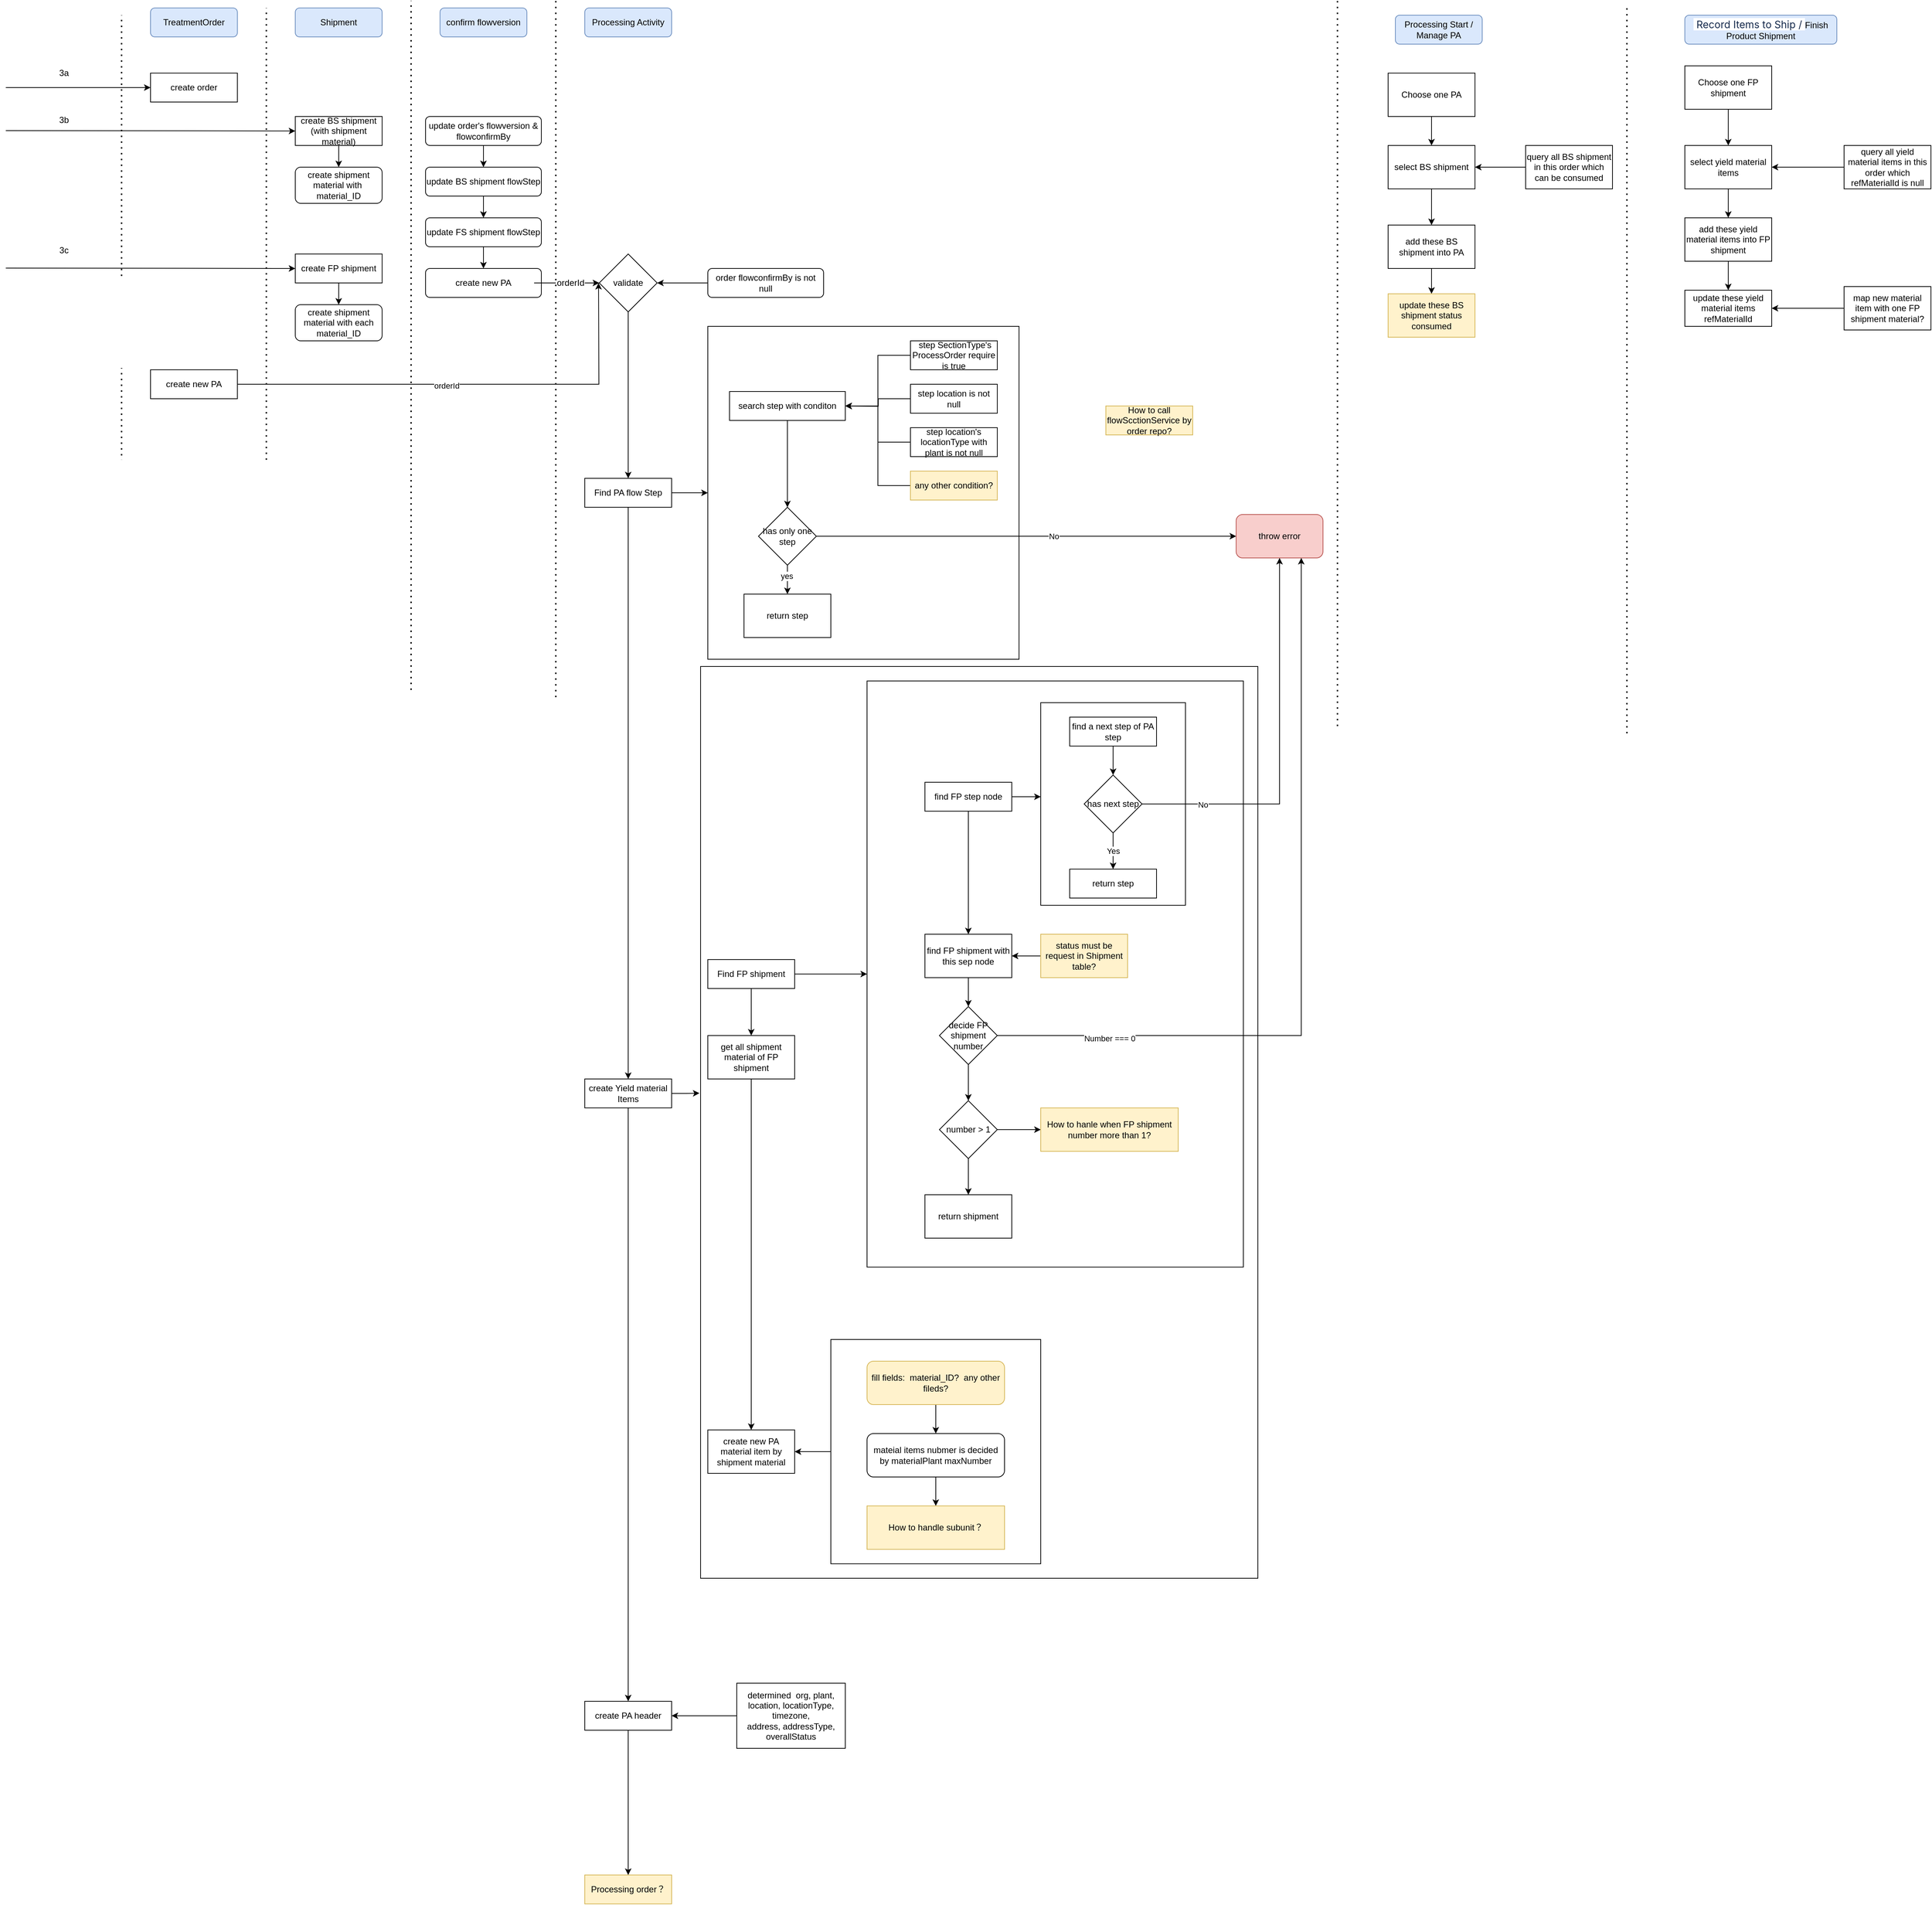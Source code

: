 <mxfile version="20.5.1" type="github" pages="2">
  <diagram id="0C8uGVvhPufoKVmoKiG1" name="PA">
    <mxGraphModel dx="1038" dy="1639" grid="1" gridSize="10" guides="1" tooltips="1" connect="1" arrows="1" fold="1" page="1" pageScale="1" pageWidth="850" pageHeight="1100" math="0" shadow="0">
      <root>
        <mxCell id="0" />
        <mxCell id="1" parent="0" />
        <mxCell id="UIgXjTR5e7-DOR3ebjsX-143" value="" style="rounded=0;whiteSpace=wrap;html=1;" parent="1" vertex="1">
          <mxGeometry x="1000" y="920" width="770" height="1260" as="geometry" />
        </mxCell>
        <mxCell id="UIgXjTR5e7-DOR3ebjsX-140" value="" style="edgeStyle=orthogonalEdgeStyle;rounded=0;orthogonalLoop=1;jettySize=auto;html=1;" parent="1" source="UIgXjTR5e7-DOR3ebjsX-139" target="UIgXjTR5e7-DOR3ebjsX-132" edge="1">
          <mxGeometry relative="1" as="geometry" />
        </mxCell>
        <mxCell id="UIgXjTR5e7-DOR3ebjsX-139" value="" style="rounded=0;whiteSpace=wrap;html=1;" parent="1" vertex="1">
          <mxGeometry x="1180" y="1850" width="290" height="310" as="geometry" />
        </mxCell>
        <mxCell id="UIgXjTR5e7-DOR3ebjsX-128" value="" style="rounded=0;whiteSpace=wrap;html=1;" parent="1" vertex="1">
          <mxGeometry x="1230" y="940" width="520" height="810" as="geometry" />
        </mxCell>
        <mxCell id="UIgXjTR5e7-DOR3ebjsX-99" value="" style="rounded=0;whiteSpace=wrap;html=1;" parent="1" vertex="1">
          <mxGeometry x="1470" y="970" width="200" height="280" as="geometry" />
        </mxCell>
        <mxCell id="UIgXjTR5e7-DOR3ebjsX-87" value="" style="rounded=0;whiteSpace=wrap;html=1;" parent="1" vertex="1">
          <mxGeometry x="1010" y="450" width="430" height="460" as="geometry" />
        </mxCell>
        <mxCell id="UIgXjTR5e7-DOR3ebjsX-5" value="" style="endArrow=none;dashed=1;html=1;dashPattern=1 3;strokeWidth=2;rounded=0;" parent="1" edge="1">
          <mxGeometry width="50" height="50" relative="1" as="geometry">
            <mxPoint x="200" y="972.4" as="sourcePoint" />
            <mxPoint x="200" y="20" as="targetPoint" />
          </mxGeometry>
        </mxCell>
        <mxCell id="UIgXjTR5e7-DOR3ebjsX-6" value="create order" style="rounded=0;whiteSpace=wrap;html=1;" parent="1" vertex="1">
          <mxGeometry x="240" y="100" width="120" height="40" as="geometry" />
        </mxCell>
        <mxCell id="UIgXjTR5e7-DOR3ebjsX-8" value="Shipment" style="rounded=1;whiteSpace=wrap;html=1;fillColor=#dae8fc;strokeColor=#6c8ebf;" parent="1" vertex="1">
          <mxGeometry x="440" y="10" width="120" height="40" as="geometry" />
        </mxCell>
        <mxCell id="UIgXjTR5e7-DOR3ebjsX-9" value="" style="endArrow=classic;html=1;rounded=0;entryX=0;entryY=0.5;entryDx=0;entryDy=0;" parent="1" target="UIgXjTR5e7-DOR3ebjsX-6" edge="1">
          <mxGeometry width="50" height="50" relative="1" as="geometry">
            <mxPoint x="40" y="120" as="sourcePoint" />
            <mxPoint x="120" y="160" as="targetPoint" />
          </mxGeometry>
        </mxCell>
        <mxCell id="UIgXjTR5e7-DOR3ebjsX-10" value="TreatmentOrder" style="rounded=1;whiteSpace=wrap;html=1;fillColor=#dae8fc;strokeColor=#6c8ebf;" parent="1" vertex="1">
          <mxGeometry x="240" y="10" width="120" height="40" as="geometry" />
        </mxCell>
        <mxCell id="UIgXjTR5e7-DOR3ebjsX-11" value="3a" style="text;html=1;resizable=0;autosize=1;align=center;verticalAlign=middle;points=[];fillColor=none;strokeColor=none;rounded=0;" parent="1" vertex="1">
          <mxGeometry x="100" y="85" width="40" height="30" as="geometry" />
        </mxCell>
        <mxCell id="UIgXjTR5e7-DOR3ebjsX-32" value="" style="edgeStyle=orthogonalEdgeStyle;rounded=0;orthogonalLoop=1;jettySize=auto;html=1;" parent="1" source="UIgXjTR5e7-DOR3ebjsX-12" target="UIgXjTR5e7-DOR3ebjsX-31" edge="1">
          <mxGeometry relative="1" as="geometry" />
        </mxCell>
        <mxCell id="UIgXjTR5e7-DOR3ebjsX-12" value="create BS shipment&lt;br&gt;(with shipment material)" style="rounded=0;whiteSpace=wrap;html=1;" parent="1" vertex="1">
          <mxGeometry x="440" y="160" width="120" height="40" as="geometry" />
        </mxCell>
        <mxCell id="UIgXjTR5e7-DOR3ebjsX-13" value="" style="endArrow=classic;html=1;rounded=0;entryX=0;entryY=0.5;entryDx=0;entryDy=0;" parent="1" target="UIgXjTR5e7-DOR3ebjsX-12" edge="1">
          <mxGeometry width="50" height="50" relative="1" as="geometry">
            <mxPoint x="40" y="179.5" as="sourcePoint" />
            <mxPoint x="240" y="179.5" as="targetPoint" />
          </mxGeometry>
        </mxCell>
        <mxCell id="UIgXjTR5e7-DOR3ebjsX-14" value="3b" style="text;html=1;resizable=0;autosize=1;align=center;verticalAlign=middle;points=[];fillColor=none;strokeColor=none;rounded=0;" parent="1" vertex="1">
          <mxGeometry x="100" y="150" width="40" height="30" as="geometry" />
        </mxCell>
        <mxCell id="UIgXjTR5e7-DOR3ebjsX-23" value="" style="edgeStyle=orthogonalEdgeStyle;rounded=0;orthogonalLoop=1;jettySize=auto;html=1;" parent="1" source="UIgXjTR5e7-DOR3ebjsX-15" target="UIgXjTR5e7-DOR3ebjsX-20" edge="1">
          <mxGeometry relative="1" as="geometry" />
        </mxCell>
        <mxCell id="UIgXjTR5e7-DOR3ebjsX-15" value="create FP shipment" style="rounded=0;whiteSpace=wrap;html=1;" parent="1" vertex="1">
          <mxGeometry x="440" y="350" width="120" height="40" as="geometry" />
        </mxCell>
        <mxCell id="UIgXjTR5e7-DOR3ebjsX-16" value="" style="endArrow=classic;html=1;rounded=0;entryX=0;entryY=0.5;entryDx=0;entryDy=0;" parent="1" edge="1">
          <mxGeometry width="50" height="50" relative="1" as="geometry">
            <mxPoint x="40" y="369.5" as="sourcePoint" />
            <mxPoint x="440" y="370" as="targetPoint" />
          </mxGeometry>
        </mxCell>
        <mxCell id="UIgXjTR5e7-DOR3ebjsX-17" value="3c" style="text;html=1;resizable=0;autosize=1;align=center;verticalAlign=middle;points=[];fillColor=none;strokeColor=none;rounded=0;" parent="1" vertex="1">
          <mxGeometry x="100" y="330" width="40" height="30" as="geometry" />
        </mxCell>
        <mxCell id="UIgXjTR5e7-DOR3ebjsX-20" value="create shipment material with each material_ID" style="rounded=1;whiteSpace=wrap;html=1;" parent="1" vertex="1">
          <mxGeometry x="440" y="420" width="120" height="50" as="geometry" />
        </mxCell>
        <mxCell id="UIgXjTR5e7-DOR3ebjsX-22" value="" style="endArrow=none;dashed=1;html=1;dashPattern=1 3;strokeWidth=2;rounded=0;" parent="1" edge="1">
          <mxGeometry width="50" height="50" relative="1" as="geometry">
            <mxPoint x="400" y="962.4" as="sourcePoint" />
            <mxPoint x="400" y="10" as="targetPoint" />
          </mxGeometry>
        </mxCell>
        <mxCell id="UIgXjTR5e7-DOR3ebjsX-24" value="" style="endArrow=none;dashed=1;html=1;dashPattern=1 3;strokeWidth=2;rounded=0;" parent="1" edge="1">
          <mxGeometry width="50" height="50" relative="1" as="geometry">
            <mxPoint x="600" y="952.4" as="sourcePoint" />
            <mxPoint x="600" as="targetPoint" />
          </mxGeometry>
        </mxCell>
        <mxCell id="UIgXjTR5e7-DOR3ebjsX-25" value="confirm flowversion" style="rounded=1;whiteSpace=wrap;html=1;fillColor=#dae8fc;strokeColor=#6c8ebf;" parent="1" vertex="1">
          <mxGeometry x="640" y="10" width="120" height="40" as="geometry" />
        </mxCell>
        <mxCell id="UIgXjTR5e7-DOR3ebjsX-26" value="" style="endArrow=none;dashed=1;html=1;dashPattern=1 3;strokeWidth=2;rounded=0;" parent="1" edge="1">
          <mxGeometry width="50" height="50" relative="1" as="geometry">
            <mxPoint x="800" y="962.4" as="sourcePoint" />
            <mxPoint x="800" as="targetPoint" />
          </mxGeometry>
        </mxCell>
        <mxCell id="UIgXjTR5e7-DOR3ebjsX-30" value="" style="edgeStyle=orthogonalEdgeStyle;rounded=0;orthogonalLoop=1;jettySize=auto;html=1;entryX=0.5;entryY=0;entryDx=0;entryDy=0;" parent="1" source="UIgXjTR5e7-DOR3ebjsX-27" target="UIgXjTR5e7-DOR3ebjsX-28" edge="1">
          <mxGeometry relative="1" as="geometry" />
        </mxCell>
        <mxCell id="UIgXjTR5e7-DOR3ebjsX-27" value="update&amp;nbsp;order&#39;s flowversion &amp;amp; flowconfirmBy" style="rounded=1;whiteSpace=wrap;html=1;" parent="1" vertex="1">
          <mxGeometry x="620" y="160" width="160" height="40" as="geometry" />
        </mxCell>
        <mxCell id="UIgXjTR5e7-DOR3ebjsX-33" value="" style="edgeStyle=orthogonalEdgeStyle;rounded=0;orthogonalLoop=1;jettySize=auto;html=1;" parent="1" source="UIgXjTR5e7-DOR3ebjsX-28" target="UIgXjTR5e7-DOR3ebjsX-29" edge="1">
          <mxGeometry relative="1" as="geometry" />
        </mxCell>
        <mxCell id="UIgXjTR5e7-DOR3ebjsX-28" value="update BS shipment flowStep" style="rounded=1;whiteSpace=wrap;html=1;" parent="1" vertex="1">
          <mxGeometry x="620" y="230" width="160" height="40" as="geometry" />
        </mxCell>
        <mxCell id="UIgXjTR5e7-DOR3ebjsX-36" value="" style="edgeStyle=orthogonalEdgeStyle;rounded=0;orthogonalLoop=1;jettySize=auto;html=1;" parent="1" source="UIgXjTR5e7-DOR3ebjsX-29" target="UIgXjTR5e7-DOR3ebjsX-34" edge="1">
          <mxGeometry relative="1" as="geometry" />
        </mxCell>
        <mxCell id="UIgXjTR5e7-DOR3ebjsX-29" value="update FS shipment flowStep" style="rounded=1;whiteSpace=wrap;html=1;" parent="1" vertex="1">
          <mxGeometry x="620" y="300" width="160" height="40" as="geometry" />
        </mxCell>
        <mxCell id="UIgXjTR5e7-DOR3ebjsX-31" value="create shipment material with&amp;nbsp; material_ID" style="rounded=1;whiteSpace=wrap;html=1;" parent="1" vertex="1">
          <mxGeometry x="440" y="230" width="120" height="50" as="geometry" />
        </mxCell>
        <mxCell id="UIgXjTR5e7-DOR3ebjsX-39" value="" style="edgeStyle=orthogonalEdgeStyle;rounded=0;orthogonalLoop=1;jettySize=auto;html=1;entryX=0;entryY=0.5;entryDx=0;entryDy=0;startArrow=none;" parent="1" source="lpwQGhoiRgWdHYXfVPfy-1" target="UIgXjTR5e7-DOR3ebjsX-40" edge="1">
          <mxGeometry relative="1" as="geometry">
            <mxPoint x="840" y="390" as="targetPoint" />
          </mxGeometry>
        </mxCell>
        <mxCell id="UIgXjTR5e7-DOR3ebjsX-34" value="create new PA" style="rounded=1;whiteSpace=wrap;html=1;" parent="1" vertex="1">
          <mxGeometry x="620" y="370" width="160" height="40" as="geometry" />
        </mxCell>
        <mxCell id="UIgXjTR5e7-DOR3ebjsX-35" value="Processing Activity" style="rounded=1;whiteSpace=wrap;html=1;fillColor=#dae8fc;strokeColor=#6c8ebf;" parent="1" vertex="1">
          <mxGeometry x="840" y="10" width="120" height="40" as="geometry" />
        </mxCell>
        <mxCell id="lpwQGhoiRgWdHYXfVPfy-3" style="edgeStyle=orthogonalEdgeStyle;rounded=0;orthogonalLoop=1;jettySize=auto;html=1;" parent="1" source="UIgXjTR5e7-DOR3ebjsX-38" edge="1">
          <mxGeometry relative="1" as="geometry">
            <mxPoint x="859" y="390" as="targetPoint" />
          </mxGeometry>
        </mxCell>
        <mxCell id="lpwQGhoiRgWdHYXfVPfy-4" value="orderId" style="edgeLabel;html=1;align=center;verticalAlign=middle;resizable=0;points=[];" parent="lpwQGhoiRgWdHYXfVPfy-3" vertex="1" connectable="0">
          <mxGeometry x="-0.097" y="-2" relative="1" as="geometry">
            <mxPoint as="offset" />
          </mxGeometry>
        </mxCell>
        <mxCell id="UIgXjTR5e7-DOR3ebjsX-38" value="create new PA" style="rounded=0;whiteSpace=wrap;html=1;" parent="1" vertex="1">
          <mxGeometry x="240" y="510" width="120" height="40" as="geometry" />
        </mxCell>
        <mxCell id="UIgXjTR5e7-DOR3ebjsX-147" style="edgeStyle=orthogonalEdgeStyle;rounded=0;orthogonalLoop=1;jettySize=auto;html=1;" parent="1" source="UIgXjTR5e7-DOR3ebjsX-40" target="UIgXjTR5e7-DOR3ebjsX-42" edge="1">
          <mxGeometry relative="1" as="geometry" />
        </mxCell>
        <mxCell id="UIgXjTR5e7-DOR3ebjsX-40" value="validate" style="rhombus;whiteSpace=wrap;html=1;" parent="1" vertex="1">
          <mxGeometry x="860" y="350" width="80" height="80" as="geometry" />
        </mxCell>
        <mxCell id="UIgXjTR5e7-DOR3ebjsX-148" value="" style="edgeStyle=orthogonalEdgeStyle;rounded=0;orthogonalLoop=1;jettySize=auto;html=1;" parent="1" source="UIgXjTR5e7-DOR3ebjsX-41" target="UIgXjTR5e7-DOR3ebjsX-40" edge="1">
          <mxGeometry relative="1" as="geometry" />
        </mxCell>
        <mxCell id="UIgXjTR5e7-DOR3ebjsX-41" value="order flowconfirmBy is not null" style="rounded=1;whiteSpace=wrap;html=1;" parent="1" vertex="1">
          <mxGeometry x="1010" y="370" width="160" height="40" as="geometry" />
        </mxCell>
        <mxCell id="UIgXjTR5e7-DOR3ebjsX-88" value="" style="edgeStyle=orthogonalEdgeStyle;rounded=0;orthogonalLoop=1;jettySize=auto;html=1;" parent="1" source="UIgXjTR5e7-DOR3ebjsX-42" target="UIgXjTR5e7-DOR3ebjsX-87" edge="1">
          <mxGeometry relative="1" as="geometry" />
        </mxCell>
        <mxCell id="UIgXjTR5e7-DOR3ebjsX-149" style="edgeStyle=orthogonalEdgeStyle;rounded=0;orthogonalLoop=1;jettySize=auto;html=1;entryX=0.5;entryY=0;entryDx=0;entryDy=0;" parent="1" source="UIgXjTR5e7-DOR3ebjsX-42" target="UIgXjTR5e7-DOR3ebjsX-91" edge="1">
          <mxGeometry relative="1" as="geometry" />
        </mxCell>
        <mxCell id="UIgXjTR5e7-DOR3ebjsX-42" value="Find PA flow Step" style="rounded=0;whiteSpace=wrap;html=1;" parent="1" vertex="1">
          <mxGeometry x="840" y="660" width="120" height="40" as="geometry" />
        </mxCell>
        <mxCell id="UIgXjTR5e7-DOR3ebjsX-81" style="edgeStyle=orthogonalEdgeStyle;rounded=0;orthogonalLoop=1;jettySize=auto;html=1;entryX=0.5;entryY=0;entryDx=0;entryDy=0;" parent="1" source="UIgXjTR5e7-DOR3ebjsX-43" target="UIgXjTR5e7-DOR3ebjsX-57" edge="1">
          <mxGeometry relative="1" as="geometry" />
        </mxCell>
        <mxCell id="UIgXjTR5e7-DOR3ebjsX-43" value="search step with conditon" style="rounded=0;whiteSpace=wrap;html=1;" parent="1" vertex="1">
          <mxGeometry x="1040" y="540" width="160" height="40" as="geometry" />
        </mxCell>
        <mxCell id="UIgXjTR5e7-DOR3ebjsX-46" value="throw error" style="rounded=1;whiteSpace=wrap;html=1;fillColor=#f8cecc;strokeColor=#b85450;" parent="1" vertex="1">
          <mxGeometry x="1740" y="710" width="120" height="60" as="geometry" />
        </mxCell>
        <mxCell id="UIgXjTR5e7-DOR3ebjsX-58" style="edgeStyle=orthogonalEdgeStyle;rounded=0;orthogonalLoop=1;jettySize=auto;html=1;entryX=0;entryY=0.5;entryDx=0;entryDy=0;" parent="1" source="UIgXjTR5e7-DOR3ebjsX-57" target="UIgXjTR5e7-DOR3ebjsX-46" edge="1">
          <mxGeometry relative="1" as="geometry">
            <Array as="points">
              <mxPoint x="1230" y="740" />
              <mxPoint x="1230" y="740" />
            </Array>
          </mxGeometry>
        </mxCell>
        <mxCell id="UIgXjTR5e7-DOR3ebjsX-80" value="No" style="edgeLabel;html=1;align=center;verticalAlign=middle;resizable=0;points=[];" parent="UIgXjTR5e7-DOR3ebjsX-58" vertex="1" connectable="0">
          <mxGeometry x="0.131" relative="1" as="geometry">
            <mxPoint as="offset" />
          </mxGeometry>
        </mxCell>
        <mxCell id="UIgXjTR5e7-DOR3ebjsX-83" style="edgeStyle=orthogonalEdgeStyle;rounded=0;orthogonalLoop=1;jettySize=auto;html=1;" parent="1" source="UIgXjTR5e7-DOR3ebjsX-57" edge="1">
          <mxGeometry relative="1" as="geometry">
            <mxPoint x="1120" y="820" as="targetPoint" />
          </mxGeometry>
        </mxCell>
        <mxCell id="UIgXjTR5e7-DOR3ebjsX-110" value="yes" style="edgeLabel;html=1;align=center;verticalAlign=middle;resizable=0;points=[];" parent="UIgXjTR5e7-DOR3ebjsX-83" vertex="1" connectable="0">
          <mxGeometry x="-0.25" y="-1" relative="1" as="geometry">
            <mxPoint as="offset" />
          </mxGeometry>
        </mxCell>
        <mxCell id="UIgXjTR5e7-DOR3ebjsX-57" value="has only one step" style="rhombus;whiteSpace=wrap;html=1;" parent="1" vertex="1">
          <mxGeometry x="1080" y="700" width="80" height="80" as="geometry" />
        </mxCell>
        <mxCell id="UIgXjTR5e7-DOR3ebjsX-75" style="edgeStyle=orthogonalEdgeStyle;rounded=0;orthogonalLoop=1;jettySize=auto;html=1;entryX=1;entryY=0.5;entryDx=0;entryDy=0;" parent="1" source="UIgXjTR5e7-DOR3ebjsX-65" target="UIgXjTR5e7-DOR3ebjsX-43" edge="1">
          <mxGeometry relative="1" as="geometry" />
        </mxCell>
        <mxCell id="UIgXjTR5e7-DOR3ebjsX-65" value="&amp;nbsp;step SectionType&#39;s ProcessOrder require is true" style="rounded=0;whiteSpace=wrap;html=1;" parent="1" vertex="1">
          <mxGeometry x="1290" y="470" width="120" height="40" as="geometry" />
        </mxCell>
        <mxCell id="UIgXjTR5e7-DOR3ebjsX-77" style="edgeStyle=orthogonalEdgeStyle;rounded=0;orthogonalLoop=1;jettySize=auto;html=1;" parent="1" source="UIgXjTR5e7-DOR3ebjsX-66" edge="1">
          <mxGeometry relative="1" as="geometry">
            <mxPoint x="1200" y="560" as="targetPoint" />
          </mxGeometry>
        </mxCell>
        <mxCell id="UIgXjTR5e7-DOR3ebjsX-66" value="step location is not null" style="rounded=0;whiteSpace=wrap;html=1;" parent="1" vertex="1">
          <mxGeometry x="1290" y="530" width="120" height="40" as="geometry" />
        </mxCell>
        <mxCell id="UIgXjTR5e7-DOR3ebjsX-79" style="edgeStyle=orthogonalEdgeStyle;rounded=0;orthogonalLoop=1;jettySize=auto;html=1;entryX=1;entryY=0.5;entryDx=0;entryDy=0;" parent="1" source="UIgXjTR5e7-DOR3ebjsX-67" target="UIgXjTR5e7-DOR3ebjsX-43" edge="1">
          <mxGeometry relative="1" as="geometry">
            <mxPoint x="1240" y="620" as="targetPoint" />
          </mxGeometry>
        </mxCell>
        <mxCell id="UIgXjTR5e7-DOR3ebjsX-67" value="step location&#39;s locationType with plant is not null" style="rounded=0;whiteSpace=wrap;html=1;" parent="1" vertex="1">
          <mxGeometry x="1290" y="590" width="120" height="40" as="geometry" />
        </mxCell>
        <mxCell id="UIgXjTR5e7-DOR3ebjsX-86" style="edgeStyle=orthogonalEdgeStyle;rounded=0;orthogonalLoop=1;jettySize=auto;html=1;entryX=1;entryY=0.5;entryDx=0;entryDy=0;" parent="1" source="UIgXjTR5e7-DOR3ebjsX-68" target="UIgXjTR5e7-DOR3ebjsX-43" edge="1">
          <mxGeometry relative="1" as="geometry" />
        </mxCell>
        <mxCell id="UIgXjTR5e7-DOR3ebjsX-68" value="any other condition?" style="rounded=0;whiteSpace=wrap;html=1;fillColor=#fff2cc;strokeColor=#d6b656;" parent="1" vertex="1">
          <mxGeometry x="1290" y="650" width="120" height="40" as="geometry" />
        </mxCell>
        <mxCell id="UIgXjTR5e7-DOR3ebjsX-129" value="" style="edgeStyle=orthogonalEdgeStyle;rounded=0;orthogonalLoop=1;jettySize=auto;html=1;" parent="1" source="UIgXjTR5e7-DOR3ebjsX-89" target="UIgXjTR5e7-DOR3ebjsX-128" edge="1">
          <mxGeometry relative="1" as="geometry" />
        </mxCell>
        <mxCell id="UIgXjTR5e7-DOR3ebjsX-141" value="" style="edgeStyle=orthogonalEdgeStyle;rounded=0;orthogonalLoop=1;jettySize=auto;html=1;" parent="1" source="UIgXjTR5e7-DOR3ebjsX-89" target="UIgXjTR5e7-DOR3ebjsX-130" edge="1">
          <mxGeometry relative="1" as="geometry" />
        </mxCell>
        <mxCell id="UIgXjTR5e7-DOR3ebjsX-89" value="Find FP shipment" style="rounded=0;whiteSpace=wrap;html=1;" parent="1" vertex="1">
          <mxGeometry x="1010" y="1325" width="120" height="40" as="geometry" />
        </mxCell>
        <mxCell id="UIgXjTR5e7-DOR3ebjsX-144" value="" style="edgeStyle=orthogonalEdgeStyle;rounded=0;orthogonalLoop=1;jettySize=auto;html=1;entryX=-0.002;entryY=0.468;entryDx=0;entryDy=0;entryPerimeter=0;" parent="1" source="UIgXjTR5e7-DOR3ebjsX-91" target="UIgXjTR5e7-DOR3ebjsX-143" edge="1">
          <mxGeometry relative="1" as="geometry" />
        </mxCell>
        <mxCell id="UIgXjTR5e7-DOR3ebjsX-146" style="edgeStyle=orthogonalEdgeStyle;rounded=0;orthogonalLoop=1;jettySize=auto;html=1;entryX=0.5;entryY=0;entryDx=0;entryDy=0;" parent="1" source="UIgXjTR5e7-DOR3ebjsX-91" target="UIgXjTR5e7-DOR3ebjsX-150" edge="1">
          <mxGeometry relative="1" as="geometry" />
        </mxCell>
        <mxCell id="UIgXjTR5e7-DOR3ebjsX-91" value="create Yield material Items" style="rounded=0;whiteSpace=wrap;html=1;" parent="1" vertex="1">
          <mxGeometry x="840" y="1490" width="120" height="40" as="geometry" />
        </mxCell>
        <mxCell id="UIgXjTR5e7-DOR3ebjsX-104" value="" style="edgeStyle=orthogonalEdgeStyle;rounded=0;orthogonalLoop=1;jettySize=auto;html=1;" parent="1" source="UIgXjTR5e7-DOR3ebjsX-92" edge="1">
          <mxGeometry relative="1" as="geometry">
            <mxPoint x="1470" y="1100" as="targetPoint" />
          </mxGeometry>
        </mxCell>
        <mxCell id="UIgXjTR5e7-DOR3ebjsX-107" style="edgeStyle=orthogonalEdgeStyle;rounded=0;orthogonalLoop=1;jettySize=auto;html=1;entryX=0.5;entryY=0;entryDx=0;entryDy=0;" parent="1" source="UIgXjTR5e7-DOR3ebjsX-92" target="UIgXjTR5e7-DOR3ebjsX-106" edge="1">
          <mxGeometry relative="1" as="geometry" />
        </mxCell>
        <mxCell id="UIgXjTR5e7-DOR3ebjsX-92" value="find FP step node" style="rounded=0;whiteSpace=wrap;html=1;" parent="1" vertex="1">
          <mxGeometry x="1310" y="1080" width="120" height="40" as="geometry" />
        </mxCell>
        <mxCell id="UIgXjTR5e7-DOR3ebjsX-108" value="" style="edgeStyle=orthogonalEdgeStyle;rounded=0;orthogonalLoop=1;jettySize=auto;html=1;" parent="1" source="UIgXjTR5e7-DOR3ebjsX-93" target="UIgXjTR5e7-DOR3ebjsX-94" edge="1">
          <mxGeometry relative="1" as="geometry" />
        </mxCell>
        <mxCell id="UIgXjTR5e7-DOR3ebjsX-93" value="find a next step of PA step" style="rounded=0;whiteSpace=wrap;html=1;" parent="1" vertex="1">
          <mxGeometry x="1510" y="990" width="120" height="40" as="geometry" />
        </mxCell>
        <mxCell id="UIgXjTR5e7-DOR3ebjsX-96" style="edgeStyle=orthogonalEdgeStyle;rounded=0;orthogonalLoop=1;jettySize=auto;html=1;entryX=0.5;entryY=1;entryDx=0;entryDy=0;" parent="1" source="UIgXjTR5e7-DOR3ebjsX-94" target="UIgXjTR5e7-DOR3ebjsX-46" edge="1">
          <mxGeometry relative="1" as="geometry">
            <mxPoint x="1730" y="950" as="targetPoint" />
          </mxGeometry>
        </mxCell>
        <mxCell id="UIgXjTR5e7-DOR3ebjsX-97" value="No" style="edgeLabel;html=1;align=center;verticalAlign=middle;resizable=0;points=[];" parent="UIgXjTR5e7-DOR3ebjsX-96" vertex="1" connectable="0">
          <mxGeometry x="-0.683" y="-1" relative="1" as="geometry">
            <mxPoint as="offset" />
          </mxGeometry>
        </mxCell>
        <mxCell id="UIgXjTR5e7-DOR3ebjsX-109" value="Yes" style="edgeStyle=orthogonalEdgeStyle;rounded=0;orthogonalLoop=1;jettySize=auto;html=1;" parent="1" source="UIgXjTR5e7-DOR3ebjsX-94" target="UIgXjTR5e7-DOR3ebjsX-98" edge="1">
          <mxGeometry relative="1" as="geometry" />
        </mxCell>
        <mxCell id="UIgXjTR5e7-DOR3ebjsX-94" value="has next step" style="rhombus;whiteSpace=wrap;html=1;" parent="1" vertex="1">
          <mxGeometry x="1530" y="1070" width="80" height="80" as="geometry" />
        </mxCell>
        <mxCell id="UIgXjTR5e7-DOR3ebjsX-98" value="return step" style="rounded=0;whiteSpace=wrap;html=1;" parent="1" vertex="1">
          <mxGeometry x="1510" y="1200" width="120" height="40" as="geometry" />
        </mxCell>
        <mxCell id="UIgXjTR5e7-DOR3ebjsX-126" value="" style="edgeStyle=orthogonalEdgeStyle;rounded=0;orthogonalLoop=1;jettySize=auto;html=1;" parent="1" source="UIgXjTR5e7-DOR3ebjsX-106" target="UIgXjTR5e7-DOR3ebjsX-113" edge="1">
          <mxGeometry relative="1" as="geometry" />
        </mxCell>
        <mxCell id="UIgXjTR5e7-DOR3ebjsX-106" value="find FP shipment with this sep node" style="rounded=0;whiteSpace=wrap;html=1;" parent="1" vertex="1">
          <mxGeometry x="1310" y="1290" width="120" height="60" as="geometry" />
        </mxCell>
        <mxCell id="UIgXjTR5e7-DOR3ebjsX-111" value="return step" style="rounded=0;whiteSpace=wrap;html=1;" parent="1" vertex="1">
          <mxGeometry x="1060" y="820" width="120" height="60" as="geometry" />
        </mxCell>
        <mxCell id="UIgXjTR5e7-DOR3ebjsX-115" style="edgeStyle=orthogonalEdgeStyle;rounded=0;orthogonalLoop=1;jettySize=auto;html=1;entryX=0.75;entryY=1;entryDx=0;entryDy=0;" parent="1" source="UIgXjTR5e7-DOR3ebjsX-113" target="UIgXjTR5e7-DOR3ebjsX-46" edge="1">
          <mxGeometry relative="1" as="geometry">
            <mxPoint x="1840" y="1150" as="targetPoint" />
          </mxGeometry>
        </mxCell>
        <mxCell id="UIgXjTR5e7-DOR3ebjsX-116" value="Number === 0" style="edgeLabel;html=1;align=center;verticalAlign=middle;resizable=0;points=[];" parent="UIgXjTR5e7-DOR3ebjsX-115" vertex="1" connectable="0">
          <mxGeometry x="-0.714" y="-4" relative="1" as="geometry">
            <mxPoint as="offset" />
          </mxGeometry>
        </mxCell>
        <mxCell id="UIgXjTR5e7-DOR3ebjsX-123" value="" style="edgeStyle=orthogonalEdgeStyle;rounded=0;orthogonalLoop=1;jettySize=auto;html=1;" parent="1" source="UIgXjTR5e7-DOR3ebjsX-113" target="UIgXjTR5e7-DOR3ebjsX-120" edge="1">
          <mxGeometry relative="1" as="geometry" />
        </mxCell>
        <mxCell id="UIgXjTR5e7-DOR3ebjsX-113" value="decide FP shipment number" style="rhombus;whiteSpace=wrap;html=1;" parent="1" vertex="1">
          <mxGeometry x="1330" y="1390" width="80" height="80" as="geometry" />
        </mxCell>
        <mxCell id="UIgXjTR5e7-DOR3ebjsX-122" value="" style="edgeStyle=orthogonalEdgeStyle;rounded=0;orthogonalLoop=1;jettySize=auto;html=1;" parent="1" source="UIgXjTR5e7-DOR3ebjsX-120" target="UIgXjTR5e7-DOR3ebjsX-121" edge="1">
          <mxGeometry relative="1" as="geometry" />
        </mxCell>
        <mxCell id="UIgXjTR5e7-DOR3ebjsX-127" value="" style="edgeStyle=orthogonalEdgeStyle;rounded=0;orthogonalLoop=1;jettySize=auto;html=1;" parent="1" source="UIgXjTR5e7-DOR3ebjsX-120" target="UIgXjTR5e7-DOR3ebjsX-125" edge="1">
          <mxGeometry relative="1" as="geometry" />
        </mxCell>
        <mxCell id="UIgXjTR5e7-DOR3ebjsX-120" value="number &amp;gt; 1" style="rhombus;whiteSpace=wrap;html=1;" parent="1" vertex="1">
          <mxGeometry x="1330" y="1520" width="80" height="80" as="geometry" />
        </mxCell>
        <mxCell id="UIgXjTR5e7-DOR3ebjsX-121" value="How to hanle when FP shipment number more than 1?" style="rounded=0;whiteSpace=wrap;html=1;fillColor=#fff2cc;strokeColor=#d6b656;" parent="1" vertex="1">
          <mxGeometry x="1470" y="1530" width="190" height="60" as="geometry" />
        </mxCell>
        <mxCell id="UIgXjTR5e7-DOR3ebjsX-125" value="return shipment" style="rounded=0;whiteSpace=wrap;html=1;" parent="1" vertex="1">
          <mxGeometry x="1310" y="1650" width="120" height="60" as="geometry" />
        </mxCell>
        <mxCell id="UIgXjTR5e7-DOR3ebjsX-142" style="edgeStyle=orthogonalEdgeStyle;rounded=0;orthogonalLoop=1;jettySize=auto;html=1;entryX=0.5;entryY=0;entryDx=0;entryDy=0;" parent="1" source="UIgXjTR5e7-DOR3ebjsX-130" target="UIgXjTR5e7-DOR3ebjsX-132" edge="1">
          <mxGeometry relative="1" as="geometry" />
        </mxCell>
        <mxCell id="UIgXjTR5e7-DOR3ebjsX-130" value="get all shipment material of FP shipment" style="rounded=0;whiteSpace=wrap;html=1;" parent="1" vertex="1">
          <mxGeometry x="1010" y="1430" width="120" height="60" as="geometry" />
        </mxCell>
        <mxCell id="UIgXjTR5e7-DOR3ebjsX-132" value="create new PA material item by shipment material" style="rounded=0;whiteSpace=wrap;html=1;" parent="1" vertex="1">
          <mxGeometry x="1010" y="1975" width="120" height="60" as="geometry" />
        </mxCell>
        <mxCell id="UIgXjTR5e7-DOR3ebjsX-136" value="" style="edgeStyle=orthogonalEdgeStyle;rounded=0;orthogonalLoop=1;jettySize=auto;html=1;" parent="1" source="UIgXjTR5e7-DOR3ebjsX-133" target="UIgXjTR5e7-DOR3ebjsX-135" edge="1">
          <mxGeometry relative="1" as="geometry" />
        </mxCell>
        <mxCell id="UIgXjTR5e7-DOR3ebjsX-133" value="fill fields:&amp;nbsp; material_ID?&amp;nbsp; any other fileds?" style="rounded=1;whiteSpace=wrap;html=1;fillColor=#fff2cc;strokeColor=#d6b656;" parent="1" vertex="1">
          <mxGeometry x="1230" y="1880" width="190" height="60" as="geometry" />
        </mxCell>
        <mxCell id="UIgXjTR5e7-DOR3ebjsX-138" value="" style="edgeStyle=orthogonalEdgeStyle;rounded=0;orthogonalLoop=1;jettySize=auto;html=1;" parent="1" source="UIgXjTR5e7-DOR3ebjsX-135" target="UIgXjTR5e7-DOR3ebjsX-137" edge="1">
          <mxGeometry relative="1" as="geometry" />
        </mxCell>
        <mxCell id="UIgXjTR5e7-DOR3ebjsX-135" value="mateial items nubmer is decided by materialPlant maxNumber" style="rounded=1;whiteSpace=wrap;html=1;" parent="1" vertex="1">
          <mxGeometry x="1230" y="1980" width="190" height="60" as="geometry" />
        </mxCell>
        <mxCell id="UIgXjTR5e7-DOR3ebjsX-137" value="How to handle subunit？" style="rounded=0;whiteSpace=wrap;html=1;fillColor=#fff2cc;strokeColor=#d6b656;" parent="1" vertex="1">
          <mxGeometry x="1230" y="2080" width="190" height="60" as="geometry" />
        </mxCell>
        <mxCell id="UIgXjTR5e7-DOR3ebjsX-145" value="Processing order？" style="rounded=0;whiteSpace=wrap;html=1;fillColor=#fff2cc;strokeColor=#d6b656;" parent="1" vertex="1">
          <mxGeometry x="840" y="2590" width="120" height="40" as="geometry" />
        </mxCell>
        <mxCell id="UIgXjTR5e7-DOR3ebjsX-153" style="edgeStyle=orthogonalEdgeStyle;rounded=0;orthogonalLoop=1;jettySize=auto;html=1;entryX=0.5;entryY=0;entryDx=0;entryDy=0;" parent="1" source="UIgXjTR5e7-DOR3ebjsX-150" target="UIgXjTR5e7-DOR3ebjsX-145" edge="1">
          <mxGeometry relative="1" as="geometry" />
        </mxCell>
        <mxCell id="UIgXjTR5e7-DOR3ebjsX-150" value="create PA header" style="rounded=0;whiteSpace=wrap;html=1;" parent="1" vertex="1">
          <mxGeometry x="840" y="2350" width="120" height="40" as="geometry" />
        </mxCell>
        <mxCell id="UIgXjTR5e7-DOR3ebjsX-152" value="" style="edgeStyle=orthogonalEdgeStyle;rounded=0;orthogonalLoop=1;jettySize=auto;html=1;" parent="1" source="UIgXjTR5e7-DOR3ebjsX-151" target="UIgXjTR5e7-DOR3ebjsX-150" edge="1">
          <mxGeometry relative="1" as="geometry" />
        </mxCell>
        <mxCell id="UIgXjTR5e7-DOR3ebjsX-151" value="determined&amp;nbsp; org, plant, location, locationType, timezone,&lt;br&gt;address, addressType, overallStatus" style="rounded=0;whiteSpace=wrap;html=1;" parent="1" vertex="1">
          <mxGeometry x="1050" y="2325" width="150" height="90" as="geometry" />
        </mxCell>
        <mxCell id="UIgXjTR5e7-DOR3ebjsX-154" value="" style="endArrow=none;dashed=1;html=1;dashPattern=1 3;strokeWidth=2;rounded=0;" parent="1" edge="1">
          <mxGeometry width="50" height="50" relative="1" as="geometry">
            <mxPoint x="1880" y="1002.4" as="sourcePoint" />
            <mxPoint x="1880" as="targetPoint" />
          </mxGeometry>
        </mxCell>
        <mxCell id="lpwQGhoiRgWdHYXfVPfy-1" value="orderId" style="text;html=1;resizable=0;autosize=1;align=center;verticalAlign=middle;points=[];fillColor=none;strokeColor=none;rounded=0;" parent="1" vertex="1">
          <mxGeometry x="790" y="375" width="60" height="30" as="geometry" />
        </mxCell>
        <mxCell id="lpwQGhoiRgWdHYXfVPfy-2" value="" style="edgeStyle=orthogonalEdgeStyle;rounded=0;orthogonalLoop=1;jettySize=auto;html=1;entryX=0;entryY=0.5;entryDx=0;entryDy=0;endArrow=none;" parent="1" source="UIgXjTR5e7-DOR3ebjsX-34" target="lpwQGhoiRgWdHYXfVPfy-1" edge="1">
          <mxGeometry relative="1" as="geometry">
            <mxPoint x="860" y="390" as="targetPoint" />
            <mxPoint x="780" y="390" as="sourcePoint" />
          </mxGeometry>
        </mxCell>
        <mxCell id="lpwQGhoiRgWdHYXfVPfy-5" value="Processing Start / Manage PA" style="rounded=1;whiteSpace=wrap;html=1;fillColor=#dae8fc;strokeColor=#6c8ebf;" parent="1" vertex="1">
          <mxGeometry x="1960" y="20" width="120" height="40" as="geometry" />
        </mxCell>
        <mxCell id="lpwQGhoiRgWdHYXfVPfy-6" value="How to call flowScctionService by order repo?" style="rounded=0;whiteSpace=wrap;html=1;fillColor=#fff2cc;strokeColor=#d6b656;" parent="1" vertex="1">
          <mxGeometry x="1560" y="560" width="120" height="40" as="geometry" />
        </mxCell>
        <mxCell id="lpwQGhoiRgWdHYXfVPfy-19" value="" style="edgeStyle=orthogonalEdgeStyle;rounded=0;orthogonalLoop=1;jettySize=auto;html=1;" parent="1" source="lpwQGhoiRgWdHYXfVPfy-7" target="lpwQGhoiRgWdHYXfVPfy-12" edge="1">
          <mxGeometry relative="1" as="geometry" />
        </mxCell>
        <mxCell id="lpwQGhoiRgWdHYXfVPfy-7" value="select BS shipment" style="rounded=0;whiteSpace=wrap;html=1;" parent="1" vertex="1">
          <mxGeometry x="1950" y="200" width="120" height="60" as="geometry" />
        </mxCell>
        <mxCell id="lpwQGhoiRgWdHYXfVPfy-11" value="" style="edgeStyle=orthogonalEdgeStyle;rounded=0;orthogonalLoop=1;jettySize=auto;html=1;" parent="1" source="lpwQGhoiRgWdHYXfVPfy-8" target="lpwQGhoiRgWdHYXfVPfy-7" edge="1">
          <mxGeometry relative="1" as="geometry" />
        </mxCell>
        <mxCell id="lpwQGhoiRgWdHYXfVPfy-8" value="query all BS shipment in this order which can be consumed" style="rounded=0;whiteSpace=wrap;html=1;" parent="1" vertex="1">
          <mxGeometry x="2140" y="200" width="120" height="60" as="geometry" />
        </mxCell>
        <mxCell id="lpwQGhoiRgWdHYXfVPfy-10" value="" style="edgeStyle=orthogonalEdgeStyle;rounded=0;orthogonalLoop=1;jettySize=auto;html=1;" parent="1" source="lpwQGhoiRgWdHYXfVPfy-9" target="UIgXjTR5e7-DOR3ebjsX-106" edge="1">
          <mxGeometry relative="1" as="geometry" />
        </mxCell>
        <mxCell id="lpwQGhoiRgWdHYXfVPfy-9" value="status must be request in Shipment table?" style="rounded=0;whiteSpace=wrap;html=1;fillColor=#fff2cc;strokeColor=#d6b656;" parent="1" vertex="1">
          <mxGeometry x="1470" y="1290" width="120" height="60" as="geometry" />
        </mxCell>
        <mxCell id="lpwQGhoiRgWdHYXfVPfy-32" value="" style="edgeStyle=orthogonalEdgeStyle;rounded=0;orthogonalLoop=1;jettySize=auto;html=1;" parent="1" source="lpwQGhoiRgWdHYXfVPfy-12" target="lpwQGhoiRgWdHYXfVPfy-31" edge="1">
          <mxGeometry relative="1" as="geometry" />
        </mxCell>
        <mxCell id="lpwQGhoiRgWdHYXfVPfy-12" value="add these BS shipment into PA" style="rounded=0;whiteSpace=wrap;html=1;" parent="1" vertex="1">
          <mxGeometry x="1950" y="310" width="120" height="60" as="geometry" />
        </mxCell>
        <mxCell id="lpwQGhoiRgWdHYXfVPfy-18" value="" style="edgeStyle=orthogonalEdgeStyle;rounded=0;orthogonalLoop=1;jettySize=auto;html=1;" parent="1" source="lpwQGhoiRgWdHYXfVPfy-17" target="lpwQGhoiRgWdHYXfVPfy-7" edge="1">
          <mxGeometry relative="1" as="geometry" />
        </mxCell>
        <mxCell id="lpwQGhoiRgWdHYXfVPfy-17" value="Choose one PA" style="rounded=0;whiteSpace=wrap;html=1;" parent="1" vertex="1">
          <mxGeometry x="1950" y="100" width="120" height="60" as="geometry" />
        </mxCell>
        <mxCell id="lpwQGhoiRgWdHYXfVPfy-20" value="" style="endArrow=none;dashed=1;html=1;dashPattern=1 3;strokeWidth=2;rounded=0;" parent="1" edge="1">
          <mxGeometry width="50" height="50" relative="1" as="geometry">
            <mxPoint x="2280" y="1012.4" as="sourcePoint" />
            <mxPoint x="2280" y="10" as="targetPoint" />
          </mxGeometry>
        </mxCell>
        <mxCell id="lpwQGhoiRgWdHYXfVPfy-21" value="&lt;span style=&quot;color: rgb(23, 43, 77); font-family: -apple-system, BlinkMacSystemFont, &amp;quot;Segoe UI&amp;quot;, Roboto, Oxygen, Ubuntu, &amp;quot;Fira Sans&amp;quot;, &amp;quot;Droid Sans&amp;quot;, &amp;quot;Helvetica Neue&amp;quot;, sans-serif; font-size: 14px; text-align: left; background-color: rgb(255, 255, 255);&quot;&gt;&amp;nbsp;Record Items to Ship&amp;nbsp;/&amp;nbsp;&lt;/span&gt;Finish Product Shipment" style="rounded=1;whiteSpace=wrap;html=1;fillColor=#dae8fc;strokeColor=#6c8ebf;" parent="1" vertex="1">
          <mxGeometry x="2360" y="20" width="210" height="40" as="geometry" />
        </mxCell>
        <mxCell id="lpwQGhoiRgWdHYXfVPfy-28" value="" style="edgeStyle=orthogonalEdgeStyle;rounded=0;orthogonalLoop=1;jettySize=auto;html=1;" parent="1" source="lpwQGhoiRgWdHYXfVPfy-22" target="lpwQGhoiRgWdHYXfVPfy-23" edge="1">
          <mxGeometry relative="1" as="geometry" />
        </mxCell>
        <mxCell id="lpwQGhoiRgWdHYXfVPfy-22" value="Choose one FP shipment" style="rounded=0;whiteSpace=wrap;html=1;" parent="1" vertex="1">
          <mxGeometry x="2360" y="90" width="120" height="60" as="geometry" />
        </mxCell>
        <mxCell id="lpwQGhoiRgWdHYXfVPfy-29" value="" style="edgeStyle=orthogonalEdgeStyle;rounded=0;orthogonalLoop=1;jettySize=auto;html=1;" parent="1" source="lpwQGhoiRgWdHYXfVPfy-23" target="lpwQGhoiRgWdHYXfVPfy-24" edge="1">
          <mxGeometry relative="1" as="geometry" />
        </mxCell>
        <mxCell id="lpwQGhoiRgWdHYXfVPfy-23" value="select yield material items" style="rounded=0;whiteSpace=wrap;html=1;" parent="1" vertex="1">
          <mxGeometry x="2360" y="200" width="120" height="60" as="geometry" />
        </mxCell>
        <mxCell id="lpwQGhoiRgWdHYXfVPfy-30" value="" style="edgeStyle=orthogonalEdgeStyle;rounded=0;orthogonalLoop=1;jettySize=auto;html=1;" parent="1" source="lpwQGhoiRgWdHYXfVPfy-24" target="lpwQGhoiRgWdHYXfVPfy-27" edge="1">
          <mxGeometry relative="1" as="geometry" />
        </mxCell>
        <mxCell id="lpwQGhoiRgWdHYXfVPfy-24" value="add these yield material items into FP shipment" style="rounded=0;whiteSpace=wrap;html=1;" parent="1" vertex="1">
          <mxGeometry x="2360" y="300" width="120" height="60" as="geometry" />
        </mxCell>
        <mxCell id="lpwQGhoiRgWdHYXfVPfy-26" value="" style="edgeStyle=orthogonalEdgeStyle;rounded=0;orthogonalLoop=1;jettySize=auto;html=1;" parent="1" source="lpwQGhoiRgWdHYXfVPfy-25" target="lpwQGhoiRgWdHYXfVPfy-23" edge="1">
          <mxGeometry relative="1" as="geometry" />
        </mxCell>
        <mxCell id="lpwQGhoiRgWdHYXfVPfy-25" value="query all yield material items&amp;nbsp;in this order which refMaterialId is null" style="rounded=0;whiteSpace=wrap;html=1;" parent="1" vertex="1">
          <mxGeometry x="2580" y="200" width="120" height="60" as="geometry" />
        </mxCell>
        <mxCell id="lpwQGhoiRgWdHYXfVPfy-27" value="update these yield material items refMaterialId" style="rounded=0;whiteSpace=wrap;html=1;" parent="1" vertex="1">
          <mxGeometry x="2360" y="400" width="120" height="50" as="geometry" />
        </mxCell>
        <mxCell id="lpwQGhoiRgWdHYXfVPfy-31" value="update these BS shipment status consumed" style="rounded=0;whiteSpace=wrap;html=1;fillColor=#fff2cc;strokeColor=#d6b656;" parent="1" vertex="1">
          <mxGeometry x="1950" y="405" width="120" height="60" as="geometry" />
        </mxCell>
        <mxCell id="qAFx_s9fWx9dz4ha7w0l-2" value="" style="edgeStyle=orthogonalEdgeStyle;rounded=0;orthogonalLoop=1;jettySize=auto;html=1;entryX=1;entryY=0.5;entryDx=0;entryDy=0;" edge="1" parent="1" source="qAFx_s9fWx9dz4ha7w0l-1" target="lpwQGhoiRgWdHYXfVPfy-27">
          <mxGeometry relative="1" as="geometry" />
        </mxCell>
        <mxCell id="qAFx_s9fWx9dz4ha7w0l-1" value="map new material item with one FP shipment material?" style="rounded=0;whiteSpace=wrap;html=1;" vertex="1" parent="1">
          <mxGeometry x="2580" y="395" width="120" height="60" as="geometry" />
        </mxCell>
      </root>
    </mxGraphModel>
  </diagram>
  <diagram id="UnSyTn6QOe6M9fcLFlyM" name="Page-2">
    <mxGraphModel dx="1038" dy="539" grid="1" gridSize="10" guides="1" tooltips="1" connect="1" arrows="1" fold="1" page="1" pageScale="1" pageWidth="850" pageHeight="1100" math="0" shadow="0">
      <root>
        <mxCell id="0" />
        <mxCell id="1" parent="0" />
      </root>
    </mxGraphModel>
  </diagram>
</mxfile>
